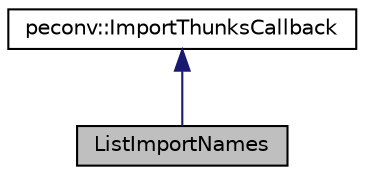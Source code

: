 digraph "ListImportNames"
{
 // LATEX_PDF_SIZE
  edge [fontname="Helvetica",fontsize="10",labelfontname="Helvetica",labelfontsize="10"];
  node [fontname="Helvetica",fontsize="10",shape=record];
  Node1 [label="ListImportNames",height=0.2,width=0.4,color="black", fillcolor="grey75", style="filled", fontcolor="black",tooltip=" "];
  Node2 -> Node1 [dir="back",color="midnightblue",fontsize="10",style="solid",fontname="Helvetica"];
  Node2 [label="peconv::ImportThunksCallback",height=0.2,width=0.4,color="black", fillcolor="white", style="filled",URL="$classpeconv_1_1_import_thunks_callback.html",tooltip=" "];
}
